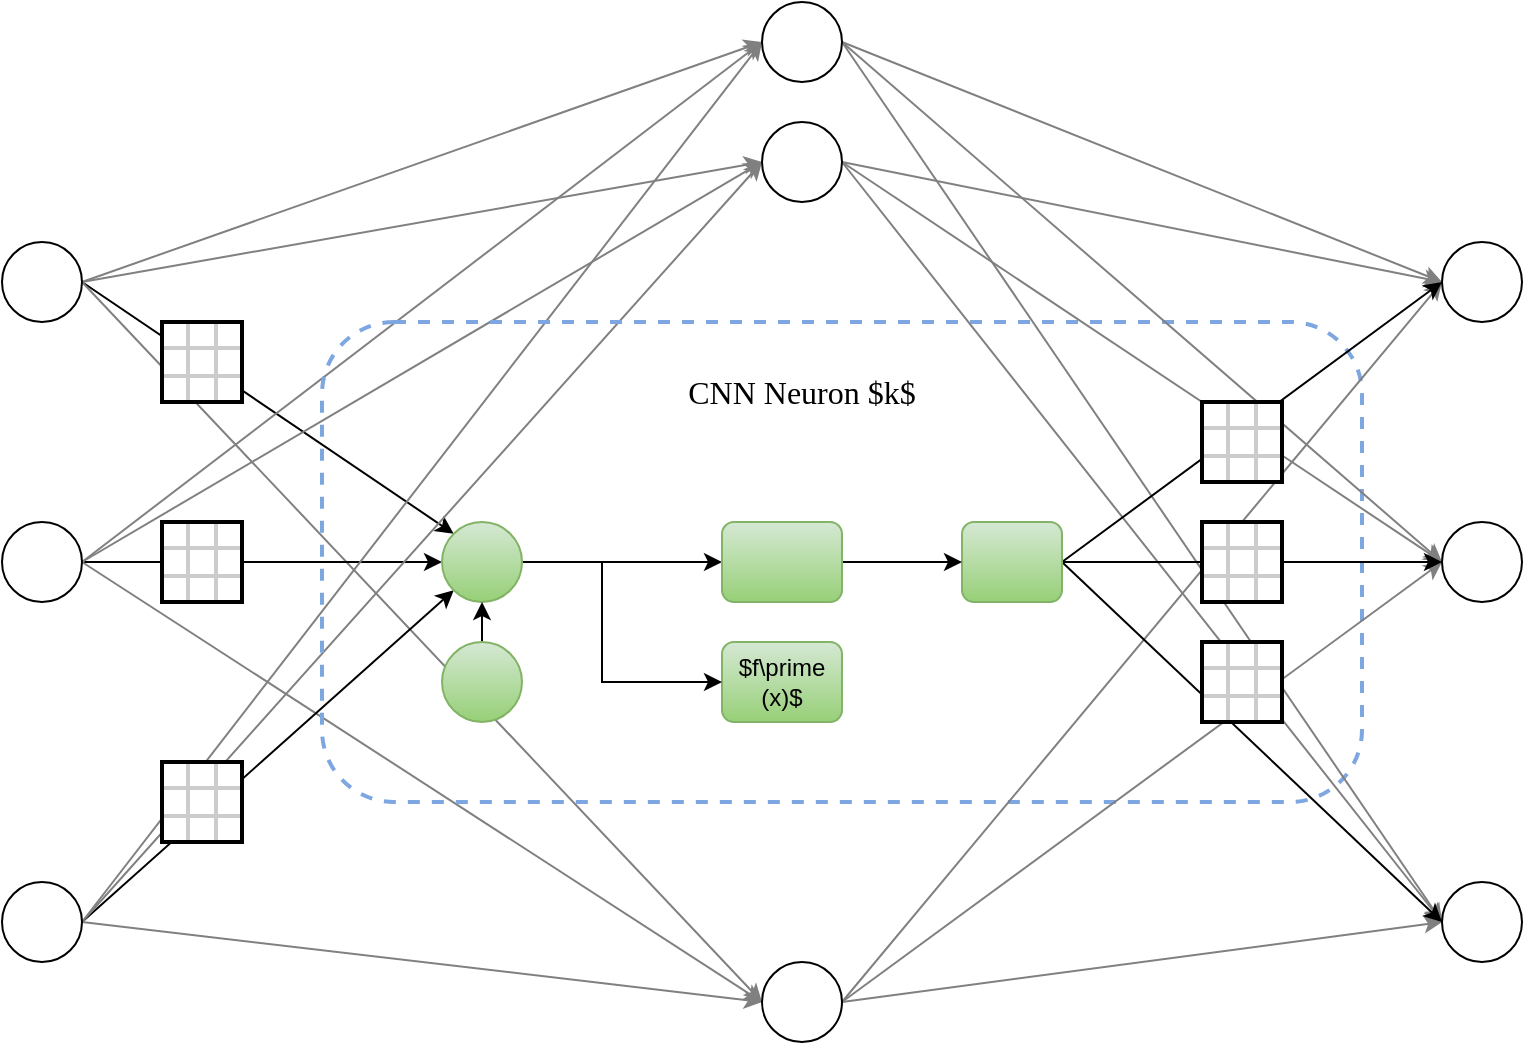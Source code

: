 <mxfile version="22.1.16" type="github">
  <diagram name="第 1 页" id="HHsCbOhWLAx_uhxe6TRV">
    <mxGraphModel dx="1422" dy="1868" grid="1" gridSize="10" guides="1" tooltips="1" connect="1" arrows="1" fold="1" page="1" pageScale="1" pageWidth="827" pageHeight="1169" math="1" shadow="0">
      <root>
        <mxCell id="0" />
        <mxCell id="1" parent="0" />
        <mxCell id="oy_fxyoAN_TUTj9ulkCC-134" style="rounded=0;orthogonalLoop=1;jettySize=auto;html=1;exitX=1;exitY=0.5;exitDx=0;exitDy=0;entryX=0;entryY=0;entryDx=0;entryDy=0;" edge="1" parent="1" source="oy_fxyoAN_TUTj9ulkCC-1" target="oy_fxyoAN_TUTj9ulkCC-119">
          <mxGeometry relative="1" as="geometry" />
        </mxCell>
        <mxCell id="oy_fxyoAN_TUTj9ulkCC-138" style="rounded=0;orthogonalLoop=1;jettySize=auto;html=1;exitX=1;exitY=0.5;exitDx=0;exitDy=0;entryX=0;entryY=0.5;entryDx=0;entryDy=0;strokeColor=#808080;" edge="1" parent="1" source="oy_fxyoAN_TUTj9ulkCC-1" target="oy_fxyoAN_TUTj9ulkCC-8">
          <mxGeometry relative="1" as="geometry" />
        </mxCell>
        <mxCell id="oy_fxyoAN_TUTj9ulkCC-140" style="edgeStyle=none;shape=connector;rounded=0;orthogonalLoop=1;jettySize=auto;html=1;exitX=1;exitY=0.5;exitDx=0;exitDy=0;entryX=0;entryY=0.5;entryDx=0;entryDy=0;labelBackgroundColor=default;strokeColor=#808080;align=center;verticalAlign=middle;fontFamily=Helvetica;fontSize=11;fontColor=default;endArrow=classic;" edge="1" parent="1" source="oy_fxyoAN_TUTj9ulkCC-1" target="oy_fxyoAN_TUTj9ulkCC-10">
          <mxGeometry relative="1" as="geometry" />
        </mxCell>
        <mxCell id="oy_fxyoAN_TUTj9ulkCC-141" style="edgeStyle=none;shape=connector;rounded=0;orthogonalLoop=1;jettySize=auto;html=1;exitX=1;exitY=0.5;exitDx=0;exitDy=0;entryX=0;entryY=0.5;entryDx=0;entryDy=0;labelBackgroundColor=default;strokeColor=#808080;align=center;verticalAlign=middle;fontFamily=Helvetica;fontSize=11;fontColor=default;endArrow=classic;" edge="1" parent="1" source="oy_fxyoAN_TUTj9ulkCC-1" target="oy_fxyoAN_TUTj9ulkCC-9">
          <mxGeometry relative="1" as="geometry" />
        </mxCell>
        <mxCell id="oy_fxyoAN_TUTj9ulkCC-1" value="" style="ellipse;whiteSpace=wrap;html=1;aspect=fixed;fillColor=none;" vertex="1" parent="1">
          <mxGeometry y="200" width="40" height="40" as="geometry" />
        </mxCell>
        <mxCell id="oy_fxyoAN_TUTj9ulkCC-135" style="edgeStyle=orthogonalEdgeStyle;rounded=0;orthogonalLoop=1;jettySize=auto;html=1;exitX=1;exitY=0.5;exitDx=0;exitDy=0;entryX=0;entryY=0.5;entryDx=0;entryDy=0;" edge="1" parent="1" source="oy_fxyoAN_TUTj9ulkCC-2" target="oy_fxyoAN_TUTj9ulkCC-119">
          <mxGeometry relative="1" as="geometry" />
        </mxCell>
        <mxCell id="oy_fxyoAN_TUTj9ulkCC-142" style="edgeStyle=none;shape=connector;rounded=0;orthogonalLoop=1;jettySize=auto;html=1;exitX=1;exitY=0.5;exitDx=0;exitDy=0;entryX=0;entryY=0.5;entryDx=0;entryDy=0;labelBackgroundColor=default;strokeColor=#808080;align=center;verticalAlign=middle;fontFamily=Helvetica;fontSize=11;fontColor=default;endArrow=classic;" edge="1" parent="1" source="oy_fxyoAN_TUTj9ulkCC-2" target="oy_fxyoAN_TUTj9ulkCC-10">
          <mxGeometry relative="1" as="geometry" />
        </mxCell>
        <mxCell id="oy_fxyoAN_TUTj9ulkCC-146" style="edgeStyle=none;shape=connector;rounded=0;orthogonalLoop=1;jettySize=auto;html=1;exitX=1;exitY=0.5;exitDx=0;exitDy=0;entryX=0;entryY=0.5;entryDx=0;entryDy=0;labelBackgroundColor=default;strokeColor=#808080;align=center;verticalAlign=middle;fontFamily=Helvetica;fontSize=11;fontColor=default;endArrow=classic;" edge="1" parent="1" source="oy_fxyoAN_TUTj9ulkCC-2" target="oy_fxyoAN_TUTj9ulkCC-8">
          <mxGeometry relative="1" as="geometry" />
        </mxCell>
        <mxCell id="oy_fxyoAN_TUTj9ulkCC-147" style="edgeStyle=none;shape=connector;rounded=0;orthogonalLoop=1;jettySize=auto;html=1;exitX=1;exitY=0.5;exitDx=0;exitDy=0;entryX=0;entryY=0.5;entryDx=0;entryDy=0;labelBackgroundColor=default;strokeColor=#808080;align=center;verticalAlign=middle;fontFamily=Helvetica;fontSize=11;fontColor=default;endArrow=classic;" edge="1" parent="1" source="oy_fxyoAN_TUTj9ulkCC-2" target="oy_fxyoAN_TUTj9ulkCC-9">
          <mxGeometry relative="1" as="geometry" />
        </mxCell>
        <mxCell id="oy_fxyoAN_TUTj9ulkCC-2" value="" style="ellipse;whiteSpace=wrap;html=1;aspect=fixed;fillColor=none;" vertex="1" parent="1">
          <mxGeometry y="340" width="40" height="40" as="geometry" />
        </mxCell>
        <mxCell id="oy_fxyoAN_TUTj9ulkCC-136" style="rounded=0;orthogonalLoop=1;jettySize=auto;html=1;exitX=1;exitY=0.5;exitDx=0;exitDy=0;entryX=0;entryY=1;entryDx=0;entryDy=0;" edge="1" parent="1" source="oy_fxyoAN_TUTj9ulkCC-3" target="oy_fxyoAN_TUTj9ulkCC-119">
          <mxGeometry relative="1" as="geometry" />
        </mxCell>
        <mxCell id="oy_fxyoAN_TUTj9ulkCC-143" style="edgeStyle=none;shape=connector;rounded=0;orthogonalLoop=1;jettySize=auto;html=1;exitX=1;exitY=0.5;exitDx=0;exitDy=0;entryX=0;entryY=0.5;entryDx=0;entryDy=0;labelBackgroundColor=default;strokeColor=#808080;align=center;verticalAlign=middle;fontFamily=Helvetica;fontSize=11;fontColor=default;endArrow=classic;" edge="1" parent="1" source="oy_fxyoAN_TUTj9ulkCC-3" target="oy_fxyoAN_TUTj9ulkCC-10">
          <mxGeometry relative="1" as="geometry" />
        </mxCell>
        <mxCell id="oy_fxyoAN_TUTj9ulkCC-144" style="edgeStyle=none;shape=connector;rounded=0;orthogonalLoop=1;jettySize=auto;html=1;exitX=1;exitY=0.5;exitDx=0;exitDy=0;entryX=0;entryY=0.5;entryDx=0;entryDy=0;labelBackgroundColor=default;strokeColor=#808080;align=center;verticalAlign=middle;fontFamily=Helvetica;fontSize=11;fontColor=default;endArrow=classic;" edge="1" parent="1" source="oy_fxyoAN_TUTj9ulkCC-3" target="oy_fxyoAN_TUTj9ulkCC-8">
          <mxGeometry relative="1" as="geometry" />
        </mxCell>
        <mxCell id="oy_fxyoAN_TUTj9ulkCC-145" style="edgeStyle=none;shape=connector;rounded=0;orthogonalLoop=1;jettySize=auto;html=1;exitX=1;exitY=0.5;exitDx=0;exitDy=0;entryX=0;entryY=0.5;entryDx=0;entryDy=0;labelBackgroundColor=default;strokeColor=#808080;align=center;verticalAlign=middle;fontFamily=Helvetica;fontSize=11;fontColor=default;endArrow=classic;" edge="1" parent="1" source="oy_fxyoAN_TUTj9ulkCC-3" target="oy_fxyoAN_TUTj9ulkCC-9">
          <mxGeometry relative="1" as="geometry" />
        </mxCell>
        <mxCell id="oy_fxyoAN_TUTj9ulkCC-3" value="" style="ellipse;whiteSpace=wrap;html=1;aspect=fixed;fillColor=none;" vertex="1" parent="1">
          <mxGeometry y="520" width="40" height="40" as="geometry" />
        </mxCell>
        <mxCell id="oy_fxyoAN_TUTj9ulkCC-7" value="" style="rounded=1;whiteSpace=wrap;html=1;dashed=1;fillColor=none;strokeColor=#7EA6E0;strokeWidth=2;" vertex="1" parent="1">
          <mxGeometry x="160" y="240" width="520" height="240" as="geometry" />
        </mxCell>
        <mxCell id="oy_fxyoAN_TUTj9ulkCC-148" style="edgeStyle=none;shape=connector;rounded=0;orthogonalLoop=1;jettySize=auto;html=1;exitX=1;exitY=0.5;exitDx=0;exitDy=0;entryX=0;entryY=0.5;entryDx=0;entryDy=0;labelBackgroundColor=default;strokeColor=#808080;align=center;verticalAlign=middle;fontFamily=Helvetica;fontSize=11;fontColor=default;endArrow=classic;" edge="1" parent="1" source="oy_fxyoAN_TUTj9ulkCC-8" target="oy_fxyoAN_TUTj9ulkCC-70">
          <mxGeometry relative="1" as="geometry" />
        </mxCell>
        <mxCell id="oy_fxyoAN_TUTj9ulkCC-149" style="edgeStyle=none;shape=connector;rounded=0;orthogonalLoop=1;jettySize=auto;html=1;exitX=1;exitY=0.5;exitDx=0;exitDy=0;entryX=0;entryY=0.5;entryDx=0;entryDy=0;labelBackgroundColor=default;strokeColor=#808080;align=center;verticalAlign=middle;fontFamily=Helvetica;fontSize=11;fontColor=default;endArrow=classic;" edge="1" parent="1" source="oy_fxyoAN_TUTj9ulkCC-8" target="oy_fxyoAN_TUTj9ulkCC-71">
          <mxGeometry relative="1" as="geometry" />
        </mxCell>
        <mxCell id="oy_fxyoAN_TUTj9ulkCC-150" style="edgeStyle=none;shape=connector;rounded=0;orthogonalLoop=1;jettySize=auto;html=1;exitX=1;exitY=0.5;exitDx=0;exitDy=0;entryX=0;entryY=0.5;entryDx=0;entryDy=0;labelBackgroundColor=default;strokeColor=#808080;align=center;verticalAlign=middle;fontFamily=Helvetica;fontSize=11;fontColor=default;endArrow=classic;" edge="1" parent="1" source="oy_fxyoAN_TUTj9ulkCC-8" target="oy_fxyoAN_TUTj9ulkCC-72">
          <mxGeometry relative="1" as="geometry" />
        </mxCell>
        <mxCell id="oy_fxyoAN_TUTj9ulkCC-8" value="" style="ellipse;whiteSpace=wrap;html=1;aspect=fixed;fillColor=none;" vertex="1" parent="1">
          <mxGeometry x="380" y="80" width="40" height="40" as="geometry" />
        </mxCell>
        <mxCell id="oy_fxyoAN_TUTj9ulkCC-151" style="edgeStyle=none;shape=connector;rounded=0;orthogonalLoop=1;jettySize=auto;html=1;exitX=1;exitY=0.5;exitDx=0;exitDy=0;entryX=0;entryY=0.5;entryDx=0;entryDy=0;labelBackgroundColor=default;strokeColor=#808080;align=center;verticalAlign=middle;fontFamily=Helvetica;fontSize=11;fontColor=default;endArrow=classic;" edge="1" parent="1" source="oy_fxyoAN_TUTj9ulkCC-9" target="oy_fxyoAN_TUTj9ulkCC-70">
          <mxGeometry relative="1" as="geometry" />
        </mxCell>
        <mxCell id="oy_fxyoAN_TUTj9ulkCC-152" style="edgeStyle=none;shape=connector;rounded=0;orthogonalLoop=1;jettySize=auto;html=1;exitX=1;exitY=0.5;exitDx=0;exitDy=0;entryX=0;entryY=0.5;entryDx=0;entryDy=0;labelBackgroundColor=default;strokeColor=#808080;align=center;verticalAlign=middle;fontFamily=Helvetica;fontSize=11;fontColor=default;endArrow=classic;" edge="1" parent="1" source="oy_fxyoAN_TUTj9ulkCC-9" target="oy_fxyoAN_TUTj9ulkCC-71">
          <mxGeometry relative="1" as="geometry" />
        </mxCell>
        <mxCell id="oy_fxyoAN_TUTj9ulkCC-153" style="edgeStyle=none;shape=connector;rounded=0;orthogonalLoop=1;jettySize=auto;html=1;exitX=1;exitY=0.5;exitDx=0;exitDy=0;entryX=0;entryY=0.5;entryDx=0;entryDy=0;labelBackgroundColor=default;strokeColor=#808080;align=center;verticalAlign=middle;fontFamily=Helvetica;fontSize=11;fontColor=default;endArrow=classic;" edge="1" parent="1" source="oy_fxyoAN_TUTj9ulkCC-9" target="oy_fxyoAN_TUTj9ulkCC-72">
          <mxGeometry relative="1" as="geometry" />
        </mxCell>
        <mxCell id="oy_fxyoAN_TUTj9ulkCC-9" value="" style="ellipse;whiteSpace=wrap;html=1;aspect=fixed;fillColor=none;" vertex="1" parent="1">
          <mxGeometry x="380" y="140" width="40" height="40" as="geometry" />
        </mxCell>
        <mxCell id="oy_fxyoAN_TUTj9ulkCC-154" style="edgeStyle=none;shape=connector;rounded=0;orthogonalLoop=1;jettySize=auto;html=1;exitX=1;exitY=0.5;exitDx=0;exitDy=0;entryX=0;entryY=0.5;entryDx=0;entryDy=0;labelBackgroundColor=default;strokeColor=#808080;align=center;verticalAlign=middle;fontFamily=Helvetica;fontSize=11;fontColor=default;endArrow=classic;" edge="1" parent="1" source="oy_fxyoAN_TUTj9ulkCC-10" target="oy_fxyoAN_TUTj9ulkCC-72">
          <mxGeometry relative="1" as="geometry" />
        </mxCell>
        <mxCell id="oy_fxyoAN_TUTj9ulkCC-155" style="edgeStyle=none;shape=connector;rounded=0;orthogonalLoop=1;jettySize=auto;html=1;exitX=1;exitY=0.5;exitDx=0;exitDy=0;entryX=0;entryY=0.5;entryDx=0;entryDy=0;labelBackgroundColor=default;strokeColor=#808080;align=center;verticalAlign=middle;fontFamily=Helvetica;fontSize=11;fontColor=default;endArrow=classic;" edge="1" parent="1" source="oy_fxyoAN_TUTj9ulkCC-10" target="oy_fxyoAN_TUTj9ulkCC-71">
          <mxGeometry relative="1" as="geometry" />
        </mxCell>
        <mxCell id="oy_fxyoAN_TUTj9ulkCC-156" style="edgeStyle=none;shape=connector;rounded=0;orthogonalLoop=1;jettySize=auto;html=1;exitX=1;exitY=0.5;exitDx=0;exitDy=0;entryX=0;entryY=0.5;entryDx=0;entryDy=0;labelBackgroundColor=default;strokeColor=#808080;align=center;verticalAlign=middle;fontFamily=Helvetica;fontSize=11;fontColor=default;endArrow=classic;" edge="1" parent="1" source="oy_fxyoAN_TUTj9ulkCC-10" target="oy_fxyoAN_TUTj9ulkCC-70">
          <mxGeometry relative="1" as="geometry" />
        </mxCell>
        <mxCell id="oy_fxyoAN_TUTj9ulkCC-10" value="" style="ellipse;whiteSpace=wrap;html=1;aspect=fixed;fillColor=none;" vertex="1" parent="1">
          <mxGeometry x="380" y="560" width="40" height="40" as="geometry" />
        </mxCell>
        <mxCell id="oy_fxyoAN_TUTj9ulkCC-39" value="" style="group;fillColor=default;" vertex="1" connectable="0" parent="1">
          <mxGeometry x="80" y="240" width="40" height="40" as="geometry" />
        </mxCell>
        <mxCell id="oy_fxyoAN_TUTj9ulkCC-25" value="" style="shape=table;startSize=0;container=1;collapsible=0;childLayout=tableLayout;fontSize=16;fillColor=none;strokeColor=#CCCCCC;strokeWidth=2;" vertex="1" parent="oy_fxyoAN_TUTj9ulkCC-39">
          <mxGeometry width="40" height="40" as="geometry" />
        </mxCell>
        <mxCell id="oy_fxyoAN_TUTj9ulkCC-26" value="" style="shape=tableRow;horizontal=0;startSize=0;swimlaneHead=0;swimlaneBody=0;strokeColor=#CCCCCC;top=0;left=0;bottom=0;right=0;collapsible=0;dropTarget=0;fillColor=none;points=[[0,0.5],[1,0.5]];portConstraint=eastwest;fontSize=16;strokeWidth=2;" vertex="1" parent="oy_fxyoAN_TUTj9ulkCC-25">
          <mxGeometry width="40" height="13" as="geometry" />
        </mxCell>
        <mxCell id="oy_fxyoAN_TUTj9ulkCC-27" value="" style="shape=partialRectangle;html=1;whiteSpace=wrap;connectable=0;strokeColor=#CCCCCC;overflow=hidden;fillColor=none;top=0;left=0;bottom=0;right=0;pointerEvents=1;fontSize=16;strokeWidth=2;" vertex="1" parent="oy_fxyoAN_TUTj9ulkCC-26">
          <mxGeometry width="13" height="13" as="geometry">
            <mxRectangle width="13" height="13" as="alternateBounds" />
          </mxGeometry>
        </mxCell>
        <mxCell id="oy_fxyoAN_TUTj9ulkCC-28" value="" style="shape=partialRectangle;html=1;whiteSpace=wrap;connectable=0;strokeColor=#CCCCCC;overflow=hidden;fillColor=none;top=0;left=0;bottom=0;right=0;pointerEvents=1;fontSize=16;strokeWidth=2;" vertex="1" parent="oy_fxyoAN_TUTj9ulkCC-26">
          <mxGeometry x="13" width="14" height="13" as="geometry">
            <mxRectangle width="14" height="13" as="alternateBounds" />
          </mxGeometry>
        </mxCell>
        <mxCell id="oy_fxyoAN_TUTj9ulkCC-29" value="" style="shape=partialRectangle;html=1;whiteSpace=wrap;connectable=0;strokeColor=#CCCCCC;overflow=hidden;fillColor=none;top=0;left=0;bottom=0;right=0;pointerEvents=1;fontSize=16;strokeWidth=2;" vertex="1" parent="oy_fxyoAN_TUTj9ulkCC-26">
          <mxGeometry x="27" width="13" height="13" as="geometry">
            <mxRectangle width="13" height="13" as="alternateBounds" />
          </mxGeometry>
        </mxCell>
        <mxCell id="oy_fxyoAN_TUTj9ulkCC-30" value="" style="shape=tableRow;horizontal=0;startSize=0;swimlaneHead=0;swimlaneBody=0;strokeColor=#CCCCCC;top=0;left=0;bottom=0;right=0;collapsible=0;dropTarget=0;fillColor=none;points=[[0,0.5],[1,0.5]];portConstraint=eastwest;fontSize=16;strokeWidth=2;" vertex="1" parent="oy_fxyoAN_TUTj9ulkCC-25">
          <mxGeometry y="13" width="40" height="14" as="geometry" />
        </mxCell>
        <mxCell id="oy_fxyoAN_TUTj9ulkCC-31" value="" style="shape=partialRectangle;html=1;whiteSpace=wrap;connectable=0;strokeColor=#CCCCCC;overflow=hidden;fillColor=none;top=0;left=0;bottom=0;right=0;pointerEvents=1;fontSize=16;strokeWidth=2;" vertex="1" parent="oy_fxyoAN_TUTj9ulkCC-30">
          <mxGeometry width="13" height="14" as="geometry">
            <mxRectangle width="13" height="14" as="alternateBounds" />
          </mxGeometry>
        </mxCell>
        <mxCell id="oy_fxyoAN_TUTj9ulkCC-32" value="" style="shape=partialRectangle;html=1;whiteSpace=wrap;connectable=0;strokeColor=#CCCCCC;overflow=hidden;fillColor=none;top=0;left=0;bottom=0;right=0;pointerEvents=1;fontSize=16;strokeWidth=2;" vertex="1" parent="oy_fxyoAN_TUTj9ulkCC-30">
          <mxGeometry x="13" width="14" height="14" as="geometry">
            <mxRectangle width="14" height="14" as="alternateBounds" />
          </mxGeometry>
        </mxCell>
        <mxCell id="oy_fxyoAN_TUTj9ulkCC-33" value="" style="shape=partialRectangle;html=1;whiteSpace=wrap;connectable=0;strokeColor=#CCCCCC;overflow=hidden;fillColor=none;top=0;left=0;bottom=0;right=0;pointerEvents=1;fontSize=16;strokeWidth=2;" vertex="1" parent="oy_fxyoAN_TUTj9ulkCC-30">
          <mxGeometry x="27" width="13" height="14" as="geometry">
            <mxRectangle width="13" height="14" as="alternateBounds" />
          </mxGeometry>
        </mxCell>
        <mxCell id="oy_fxyoAN_TUTj9ulkCC-34" value="" style="shape=tableRow;horizontal=0;startSize=0;swimlaneHead=0;swimlaneBody=0;strokeColor=#CCCCCC;top=0;left=0;bottom=0;right=0;collapsible=0;dropTarget=0;fillColor=none;points=[[0,0.5],[1,0.5]];portConstraint=eastwest;fontSize=16;strokeWidth=2;" vertex="1" parent="oy_fxyoAN_TUTj9ulkCC-25">
          <mxGeometry y="27" width="40" height="13" as="geometry" />
        </mxCell>
        <mxCell id="oy_fxyoAN_TUTj9ulkCC-35" value="" style="shape=partialRectangle;html=1;whiteSpace=wrap;connectable=0;strokeColor=#CCCCCC;overflow=hidden;fillColor=none;top=0;left=0;bottom=0;right=0;pointerEvents=1;fontSize=16;strokeWidth=2;" vertex="1" parent="oy_fxyoAN_TUTj9ulkCC-34">
          <mxGeometry width="13" height="13" as="geometry">
            <mxRectangle width="13" height="13" as="alternateBounds" />
          </mxGeometry>
        </mxCell>
        <mxCell id="oy_fxyoAN_TUTj9ulkCC-36" value="" style="shape=partialRectangle;html=1;whiteSpace=wrap;connectable=0;strokeColor=#CCCCCC;overflow=hidden;fillColor=none;top=0;left=0;bottom=0;right=0;pointerEvents=1;fontSize=16;strokeWidth=2;" vertex="1" parent="oy_fxyoAN_TUTj9ulkCC-34">
          <mxGeometry x="13" width="14" height="13" as="geometry">
            <mxRectangle width="14" height="13" as="alternateBounds" />
          </mxGeometry>
        </mxCell>
        <mxCell id="oy_fxyoAN_TUTj9ulkCC-37" value="" style="shape=partialRectangle;html=1;whiteSpace=wrap;connectable=0;strokeColor=#CCCCCC;overflow=hidden;fillColor=none;top=0;left=0;bottom=0;right=0;pointerEvents=1;fontSize=16;strokeWidth=2;" vertex="1" parent="oy_fxyoAN_TUTj9ulkCC-34">
          <mxGeometry x="27" width="13" height="13" as="geometry">
            <mxRectangle width="13" height="13" as="alternateBounds" />
          </mxGeometry>
        </mxCell>
        <mxCell id="oy_fxyoAN_TUTj9ulkCC-38" value="" style="whiteSpace=wrap;html=1;aspect=fixed;fillColor=none;strokeWidth=2;" vertex="1" parent="oy_fxyoAN_TUTj9ulkCC-39">
          <mxGeometry width="40" height="40" as="geometry" />
        </mxCell>
        <mxCell id="oy_fxyoAN_TUTj9ulkCC-40" value="" style="group;fillColor=default;" vertex="1" connectable="0" parent="1">
          <mxGeometry x="80" y="340" width="40" height="40" as="geometry" />
        </mxCell>
        <mxCell id="oy_fxyoAN_TUTj9ulkCC-41" value="" style="shape=table;startSize=0;container=1;collapsible=0;childLayout=tableLayout;fontSize=16;fillColor=none;strokeColor=#CCCCCC;strokeWidth=2;" vertex="1" parent="oy_fxyoAN_TUTj9ulkCC-40">
          <mxGeometry width="40" height="40" as="geometry" />
        </mxCell>
        <mxCell id="oy_fxyoAN_TUTj9ulkCC-42" value="" style="shape=tableRow;horizontal=0;startSize=0;swimlaneHead=0;swimlaneBody=0;strokeColor=#CCCCCC;top=0;left=0;bottom=0;right=0;collapsible=0;dropTarget=0;fillColor=none;points=[[0,0.5],[1,0.5]];portConstraint=eastwest;fontSize=16;strokeWidth=2;" vertex="1" parent="oy_fxyoAN_TUTj9ulkCC-41">
          <mxGeometry width="40" height="13" as="geometry" />
        </mxCell>
        <mxCell id="oy_fxyoAN_TUTj9ulkCC-43" value="" style="shape=partialRectangle;html=1;whiteSpace=wrap;connectable=0;strokeColor=#CCCCCC;overflow=hidden;fillColor=none;top=0;left=0;bottom=0;right=0;pointerEvents=1;fontSize=16;strokeWidth=2;" vertex="1" parent="oy_fxyoAN_TUTj9ulkCC-42">
          <mxGeometry width="13" height="13" as="geometry">
            <mxRectangle width="13" height="13" as="alternateBounds" />
          </mxGeometry>
        </mxCell>
        <mxCell id="oy_fxyoAN_TUTj9ulkCC-44" value="" style="shape=partialRectangle;html=1;whiteSpace=wrap;connectable=0;strokeColor=#CCCCCC;overflow=hidden;fillColor=none;top=0;left=0;bottom=0;right=0;pointerEvents=1;fontSize=16;strokeWidth=2;" vertex="1" parent="oy_fxyoAN_TUTj9ulkCC-42">
          <mxGeometry x="13" width="14" height="13" as="geometry">
            <mxRectangle width="14" height="13" as="alternateBounds" />
          </mxGeometry>
        </mxCell>
        <mxCell id="oy_fxyoAN_TUTj9ulkCC-45" value="" style="shape=partialRectangle;html=1;whiteSpace=wrap;connectable=0;strokeColor=#CCCCCC;overflow=hidden;fillColor=none;top=0;left=0;bottom=0;right=0;pointerEvents=1;fontSize=16;strokeWidth=2;" vertex="1" parent="oy_fxyoAN_TUTj9ulkCC-42">
          <mxGeometry x="27" width="13" height="13" as="geometry">
            <mxRectangle width="13" height="13" as="alternateBounds" />
          </mxGeometry>
        </mxCell>
        <mxCell id="oy_fxyoAN_TUTj9ulkCC-46" value="" style="shape=tableRow;horizontal=0;startSize=0;swimlaneHead=0;swimlaneBody=0;strokeColor=#CCCCCC;top=0;left=0;bottom=0;right=0;collapsible=0;dropTarget=0;fillColor=none;points=[[0,0.5],[1,0.5]];portConstraint=eastwest;fontSize=16;strokeWidth=2;" vertex="1" parent="oy_fxyoAN_TUTj9ulkCC-41">
          <mxGeometry y="13" width="40" height="14" as="geometry" />
        </mxCell>
        <mxCell id="oy_fxyoAN_TUTj9ulkCC-47" value="" style="shape=partialRectangle;html=1;whiteSpace=wrap;connectable=0;strokeColor=#CCCCCC;overflow=hidden;fillColor=none;top=0;left=0;bottom=0;right=0;pointerEvents=1;fontSize=16;strokeWidth=2;" vertex="1" parent="oy_fxyoAN_TUTj9ulkCC-46">
          <mxGeometry width="13" height="14" as="geometry">
            <mxRectangle width="13" height="14" as="alternateBounds" />
          </mxGeometry>
        </mxCell>
        <mxCell id="oy_fxyoAN_TUTj9ulkCC-48" value="" style="shape=partialRectangle;html=1;whiteSpace=wrap;connectable=0;strokeColor=#CCCCCC;overflow=hidden;fillColor=none;top=0;left=0;bottom=0;right=0;pointerEvents=1;fontSize=16;strokeWidth=2;" vertex="1" parent="oy_fxyoAN_TUTj9ulkCC-46">
          <mxGeometry x="13" width="14" height="14" as="geometry">
            <mxRectangle width="14" height="14" as="alternateBounds" />
          </mxGeometry>
        </mxCell>
        <mxCell id="oy_fxyoAN_TUTj9ulkCC-49" value="" style="shape=partialRectangle;html=1;whiteSpace=wrap;connectable=0;strokeColor=#CCCCCC;overflow=hidden;fillColor=none;top=0;left=0;bottom=0;right=0;pointerEvents=1;fontSize=16;strokeWidth=2;" vertex="1" parent="oy_fxyoAN_TUTj9ulkCC-46">
          <mxGeometry x="27" width="13" height="14" as="geometry">
            <mxRectangle width="13" height="14" as="alternateBounds" />
          </mxGeometry>
        </mxCell>
        <mxCell id="oy_fxyoAN_TUTj9ulkCC-50" value="" style="shape=tableRow;horizontal=0;startSize=0;swimlaneHead=0;swimlaneBody=0;strokeColor=#CCCCCC;top=0;left=0;bottom=0;right=0;collapsible=0;dropTarget=0;fillColor=none;points=[[0,0.5],[1,0.5]];portConstraint=eastwest;fontSize=16;strokeWidth=2;" vertex="1" parent="oy_fxyoAN_TUTj9ulkCC-41">
          <mxGeometry y="27" width="40" height="13" as="geometry" />
        </mxCell>
        <mxCell id="oy_fxyoAN_TUTj9ulkCC-51" value="" style="shape=partialRectangle;html=1;whiteSpace=wrap;connectable=0;strokeColor=#CCCCCC;overflow=hidden;fillColor=none;top=0;left=0;bottom=0;right=0;pointerEvents=1;fontSize=16;strokeWidth=2;" vertex="1" parent="oy_fxyoAN_TUTj9ulkCC-50">
          <mxGeometry width="13" height="13" as="geometry">
            <mxRectangle width="13" height="13" as="alternateBounds" />
          </mxGeometry>
        </mxCell>
        <mxCell id="oy_fxyoAN_TUTj9ulkCC-52" value="" style="shape=partialRectangle;html=1;whiteSpace=wrap;connectable=0;strokeColor=#CCCCCC;overflow=hidden;fillColor=none;top=0;left=0;bottom=0;right=0;pointerEvents=1;fontSize=16;strokeWidth=2;" vertex="1" parent="oy_fxyoAN_TUTj9ulkCC-50">
          <mxGeometry x="13" width="14" height="13" as="geometry">
            <mxRectangle width="14" height="13" as="alternateBounds" />
          </mxGeometry>
        </mxCell>
        <mxCell id="oy_fxyoAN_TUTj9ulkCC-53" value="" style="shape=partialRectangle;html=1;whiteSpace=wrap;connectable=0;strokeColor=#CCCCCC;overflow=hidden;fillColor=none;top=0;left=0;bottom=0;right=0;pointerEvents=1;fontSize=16;strokeWidth=2;" vertex="1" parent="oy_fxyoAN_TUTj9ulkCC-50">
          <mxGeometry x="27" width="13" height="13" as="geometry">
            <mxRectangle width="13" height="13" as="alternateBounds" />
          </mxGeometry>
        </mxCell>
        <mxCell id="oy_fxyoAN_TUTj9ulkCC-54" value="" style="whiteSpace=wrap;html=1;aspect=fixed;fillColor=none;strokeWidth=2;" vertex="1" parent="oy_fxyoAN_TUTj9ulkCC-40">
          <mxGeometry width="40" height="40" as="geometry" />
        </mxCell>
        <mxCell id="oy_fxyoAN_TUTj9ulkCC-55" value="" style="group;fillColor=default;" vertex="1" connectable="0" parent="1">
          <mxGeometry x="80" y="460" width="40" height="40" as="geometry" />
        </mxCell>
        <mxCell id="oy_fxyoAN_TUTj9ulkCC-56" value="" style="shape=table;startSize=0;container=1;collapsible=0;childLayout=tableLayout;fontSize=16;fillColor=none;strokeColor=#CCCCCC;strokeWidth=2;" vertex="1" parent="oy_fxyoAN_TUTj9ulkCC-55">
          <mxGeometry width="40" height="40" as="geometry" />
        </mxCell>
        <mxCell id="oy_fxyoAN_TUTj9ulkCC-57" value="" style="shape=tableRow;horizontal=0;startSize=0;swimlaneHead=0;swimlaneBody=0;strokeColor=#CCCCCC;top=0;left=0;bottom=0;right=0;collapsible=0;dropTarget=0;fillColor=none;points=[[0,0.5],[1,0.5]];portConstraint=eastwest;fontSize=16;strokeWidth=2;" vertex="1" parent="oy_fxyoAN_TUTj9ulkCC-56">
          <mxGeometry width="40" height="13" as="geometry" />
        </mxCell>
        <mxCell id="oy_fxyoAN_TUTj9ulkCC-58" value="" style="shape=partialRectangle;html=1;whiteSpace=wrap;connectable=0;strokeColor=#CCCCCC;overflow=hidden;fillColor=none;top=0;left=0;bottom=0;right=0;pointerEvents=1;fontSize=16;strokeWidth=2;" vertex="1" parent="oy_fxyoAN_TUTj9ulkCC-57">
          <mxGeometry width="13" height="13" as="geometry">
            <mxRectangle width="13" height="13" as="alternateBounds" />
          </mxGeometry>
        </mxCell>
        <mxCell id="oy_fxyoAN_TUTj9ulkCC-59" value="" style="shape=partialRectangle;html=1;whiteSpace=wrap;connectable=0;strokeColor=#CCCCCC;overflow=hidden;fillColor=none;top=0;left=0;bottom=0;right=0;pointerEvents=1;fontSize=16;strokeWidth=2;" vertex="1" parent="oy_fxyoAN_TUTj9ulkCC-57">
          <mxGeometry x="13" width="14" height="13" as="geometry">
            <mxRectangle width="14" height="13" as="alternateBounds" />
          </mxGeometry>
        </mxCell>
        <mxCell id="oy_fxyoAN_TUTj9ulkCC-60" value="" style="shape=partialRectangle;html=1;whiteSpace=wrap;connectable=0;strokeColor=#CCCCCC;overflow=hidden;fillColor=none;top=0;left=0;bottom=0;right=0;pointerEvents=1;fontSize=16;strokeWidth=2;" vertex="1" parent="oy_fxyoAN_TUTj9ulkCC-57">
          <mxGeometry x="27" width="13" height="13" as="geometry">
            <mxRectangle width="13" height="13" as="alternateBounds" />
          </mxGeometry>
        </mxCell>
        <mxCell id="oy_fxyoAN_TUTj9ulkCC-61" value="" style="shape=tableRow;horizontal=0;startSize=0;swimlaneHead=0;swimlaneBody=0;strokeColor=#CCCCCC;top=0;left=0;bottom=0;right=0;collapsible=0;dropTarget=0;fillColor=none;points=[[0,0.5],[1,0.5]];portConstraint=eastwest;fontSize=16;strokeWidth=2;" vertex="1" parent="oy_fxyoAN_TUTj9ulkCC-56">
          <mxGeometry y="13" width="40" height="14" as="geometry" />
        </mxCell>
        <mxCell id="oy_fxyoAN_TUTj9ulkCC-62" value="" style="shape=partialRectangle;html=1;whiteSpace=wrap;connectable=0;strokeColor=#CCCCCC;overflow=hidden;fillColor=none;top=0;left=0;bottom=0;right=0;pointerEvents=1;fontSize=16;strokeWidth=2;" vertex="1" parent="oy_fxyoAN_TUTj9ulkCC-61">
          <mxGeometry width="13" height="14" as="geometry">
            <mxRectangle width="13" height="14" as="alternateBounds" />
          </mxGeometry>
        </mxCell>
        <mxCell id="oy_fxyoAN_TUTj9ulkCC-63" value="" style="shape=partialRectangle;html=1;whiteSpace=wrap;connectable=0;strokeColor=#CCCCCC;overflow=hidden;fillColor=none;top=0;left=0;bottom=0;right=0;pointerEvents=1;fontSize=16;strokeWidth=2;" vertex="1" parent="oy_fxyoAN_TUTj9ulkCC-61">
          <mxGeometry x="13" width="14" height="14" as="geometry">
            <mxRectangle width="14" height="14" as="alternateBounds" />
          </mxGeometry>
        </mxCell>
        <mxCell id="oy_fxyoAN_TUTj9ulkCC-64" value="" style="shape=partialRectangle;html=1;whiteSpace=wrap;connectable=0;strokeColor=#CCCCCC;overflow=hidden;fillColor=none;top=0;left=0;bottom=0;right=0;pointerEvents=1;fontSize=16;strokeWidth=2;" vertex="1" parent="oy_fxyoAN_TUTj9ulkCC-61">
          <mxGeometry x="27" width="13" height="14" as="geometry">
            <mxRectangle width="13" height="14" as="alternateBounds" />
          </mxGeometry>
        </mxCell>
        <mxCell id="oy_fxyoAN_TUTj9ulkCC-65" value="" style="shape=tableRow;horizontal=0;startSize=0;swimlaneHead=0;swimlaneBody=0;strokeColor=#CCCCCC;top=0;left=0;bottom=0;right=0;collapsible=0;dropTarget=0;fillColor=none;points=[[0,0.5],[1,0.5]];portConstraint=eastwest;fontSize=16;strokeWidth=2;" vertex="1" parent="oy_fxyoAN_TUTj9ulkCC-56">
          <mxGeometry y="27" width="40" height="13" as="geometry" />
        </mxCell>
        <mxCell id="oy_fxyoAN_TUTj9ulkCC-66" value="" style="shape=partialRectangle;html=1;whiteSpace=wrap;connectable=0;strokeColor=#CCCCCC;overflow=hidden;fillColor=none;top=0;left=0;bottom=0;right=0;pointerEvents=1;fontSize=16;strokeWidth=2;" vertex="1" parent="oy_fxyoAN_TUTj9ulkCC-65">
          <mxGeometry width="13" height="13" as="geometry">
            <mxRectangle width="13" height="13" as="alternateBounds" />
          </mxGeometry>
        </mxCell>
        <mxCell id="oy_fxyoAN_TUTj9ulkCC-67" value="" style="shape=partialRectangle;html=1;whiteSpace=wrap;connectable=0;strokeColor=#CCCCCC;overflow=hidden;fillColor=none;top=0;left=0;bottom=0;right=0;pointerEvents=1;fontSize=16;strokeWidth=2;" vertex="1" parent="oy_fxyoAN_TUTj9ulkCC-65">
          <mxGeometry x="13" width="14" height="13" as="geometry">
            <mxRectangle width="14" height="13" as="alternateBounds" />
          </mxGeometry>
        </mxCell>
        <mxCell id="oy_fxyoAN_TUTj9ulkCC-68" value="" style="shape=partialRectangle;html=1;whiteSpace=wrap;connectable=0;strokeColor=#CCCCCC;overflow=hidden;fillColor=none;top=0;left=0;bottom=0;right=0;pointerEvents=1;fontSize=16;strokeWidth=2;" vertex="1" parent="oy_fxyoAN_TUTj9ulkCC-65">
          <mxGeometry x="27" width="13" height="13" as="geometry">
            <mxRectangle width="13" height="13" as="alternateBounds" />
          </mxGeometry>
        </mxCell>
        <mxCell id="oy_fxyoAN_TUTj9ulkCC-69" value="" style="whiteSpace=wrap;html=1;aspect=fixed;fillColor=none;strokeWidth=2;" vertex="1" parent="oy_fxyoAN_TUTj9ulkCC-55">
          <mxGeometry width="40" height="40" as="geometry" />
        </mxCell>
        <mxCell id="oy_fxyoAN_TUTj9ulkCC-70" value="" style="ellipse;whiteSpace=wrap;html=1;aspect=fixed;flipH=1;flipV=1;fillColor=none;" vertex="1" parent="1">
          <mxGeometry x="720" y="200" width="40" height="40" as="geometry" />
        </mxCell>
        <mxCell id="oy_fxyoAN_TUTj9ulkCC-71" value="" style="ellipse;whiteSpace=wrap;html=1;aspect=fixed;flipH=1;flipV=1;fillColor=none;" vertex="1" parent="1">
          <mxGeometry x="720" y="340" width="40" height="40" as="geometry" />
        </mxCell>
        <mxCell id="oy_fxyoAN_TUTj9ulkCC-72" value="" style="ellipse;whiteSpace=wrap;html=1;aspect=fixed;flipH=1;flipV=1;fillColor=none;" vertex="1" parent="1">
          <mxGeometry x="720" y="520" width="40" height="40" as="geometry" />
        </mxCell>
        <mxCell id="oy_fxyoAN_TUTj9ulkCC-123" value="" style="edgeStyle=orthogonalEdgeStyle;rounded=0;orthogonalLoop=1;jettySize=auto;html=1;" edge="1" parent="1" source="oy_fxyoAN_TUTj9ulkCC-119" target="oy_fxyoAN_TUTj9ulkCC-122">
          <mxGeometry relative="1" as="geometry" />
        </mxCell>
        <mxCell id="oy_fxyoAN_TUTj9ulkCC-119" value="" style="ellipse;whiteSpace=wrap;html=1;aspect=fixed;fillColor=#d5e8d4;gradientColor=#97d077;strokeColor=#82b366;" vertex="1" parent="1">
          <mxGeometry x="220" y="340" width="40" height="40" as="geometry" />
        </mxCell>
        <mxCell id="oy_fxyoAN_TUTj9ulkCC-137" style="edgeStyle=orthogonalEdgeStyle;rounded=0;orthogonalLoop=1;jettySize=auto;html=1;exitX=0.5;exitY=0;exitDx=0;exitDy=0;entryX=0.5;entryY=1;entryDx=0;entryDy=0;" edge="1" parent="1" source="oy_fxyoAN_TUTj9ulkCC-120" target="oy_fxyoAN_TUTj9ulkCC-119">
          <mxGeometry relative="1" as="geometry" />
        </mxCell>
        <mxCell id="oy_fxyoAN_TUTj9ulkCC-120" value="" style="ellipse;whiteSpace=wrap;html=1;aspect=fixed;fillColor=#d5e8d4;gradientColor=#97d077;strokeColor=#82b366;" vertex="1" parent="1">
          <mxGeometry x="220" y="400" width="40" height="40" as="geometry" />
        </mxCell>
        <mxCell id="oy_fxyoAN_TUTj9ulkCC-131" style="rounded=0;orthogonalLoop=1;jettySize=auto;html=1;exitX=1;exitY=0.5;exitDx=0;exitDy=0;entryX=0;entryY=0.5;entryDx=0;entryDy=0;" edge="1" parent="1" source="oy_fxyoAN_TUTj9ulkCC-121" target="oy_fxyoAN_TUTj9ulkCC-70">
          <mxGeometry relative="1" as="geometry" />
        </mxCell>
        <mxCell id="oy_fxyoAN_TUTj9ulkCC-132" style="edgeStyle=orthogonalEdgeStyle;rounded=0;orthogonalLoop=1;jettySize=auto;html=1;exitX=1;exitY=0.5;exitDx=0;exitDy=0;entryX=0;entryY=0.5;entryDx=0;entryDy=0;" edge="1" parent="1" source="oy_fxyoAN_TUTj9ulkCC-121" target="oy_fxyoAN_TUTj9ulkCC-71">
          <mxGeometry relative="1" as="geometry" />
        </mxCell>
        <mxCell id="oy_fxyoAN_TUTj9ulkCC-133" style="rounded=0;orthogonalLoop=1;jettySize=auto;html=1;exitX=1;exitY=0.5;exitDx=0;exitDy=0;entryX=0;entryY=0.5;entryDx=0;entryDy=0;" edge="1" parent="1" source="oy_fxyoAN_TUTj9ulkCC-121" target="oy_fxyoAN_TUTj9ulkCC-72">
          <mxGeometry relative="1" as="geometry" />
        </mxCell>
        <mxCell id="oy_fxyoAN_TUTj9ulkCC-121" value="" style="rounded=1;whiteSpace=wrap;html=1;fillColor=#d5e8d4;gradientColor=#97d077;strokeColor=#82b366;" vertex="1" parent="1">
          <mxGeometry x="480" y="340" width="50" height="40" as="geometry" />
        </mxCell>
        <mxCell id="oy_fxyoAN_TUTj9ulkCC-127" value="" style="edgeStyle=orthogonalEdgeStyle;rounded=0;orthogonalLoop=1;jettySize=auto;html=1;" edge="1" parent="1" source="oy_fxyoAN_TUTj9ulkCC-122" target="oy_fxyoAN_TUTj9ulkCC-121">
          <mxGeometry relative="1" as="geometry" />
        </mxCell>
        <mxCell id="oy_fxyoAN_TUTj9ulkCC-122" value="" style="rounded=1;whiteSpace=wrap;html=1;fillColor=#d5e8d4;gradientColor=#97d077;strokeColor=#82b366;" vertex="1" parent="1">
          <mxGeometry x="360" y="340" width="60" height="40" as="geometry" />
        </mxCell>
        <mxCell id="oy_fxyoAN_TUTj9ulkCC-124" value="$f\prime (x)$" style="rounded=1;whiteSpace=wrap;html=1;fillColor=#d5e8d4;gradientColor=#97d077;strokeColor=#82b366;" vertex="1" parent="1">
          <mxGeometry x="360" y="400" width="60" height="40" as="geometry" />
        </mxCell>
        <mxCell id="oy_fxyoAN_TUTj9ulkCC-125" value="" style="edgeStyle=segmentEdgeStyle;endArrow=none;html=1;curved=0;rounded=0;endSize=8;startSize=6;exitX=0;exitY=0.5;exitDx=0;exitDy=0;exitPerimeter=0;startArrow=classic;startFill=1;endFill=0;jumpSize=0;" edge="1" parent="1" source="oy_fxyoAN_TUTj9ulkCC-124">
          <mxGeometry width="50" height="50" relative="1" as="geometry">
            <mxPoint x="350" y="430" as="sourcePoint" />
            <mxPoint x="300" y="360" as="targetPoint" />
          </mxGeometry>
        </mxCell>
        <mxCell id="oy_fxyoAN_TUTj9ulkCC-73" value="" style="group;flipH=1;flipV=1;fillColor=default;" vertex="1" connectable="0" parent="1">
          <mxGeometry x="600" y="280" width="40" height="40" as="geometry" />
        </mxCell>
        <mxCell id="oy_fxyoAN_TUTj9ulkCC-74" value="" style="shape=table;startSize=0;container=1;collapsible=0;childLayout=tableLayout;fontSize=16;fillColor=none;strokeColor=#CCCCCC;strokeWidth=2;" vertex="1" parent="oy_fxyoAN_TUTj9ulkCC-73">
          <mxGeometry width="40" height="40" as="geometry" />
        </mxCell>
        <mxCell id="oy_fxyoAN_TUTj9ulkCC-75" value="" style="shape=tableRow;horizontal=0;startSize=0;swimlaneHead=0;swimlaneBody=0;strokeColor=#CCCCCC;top=0;left=0;bottom=0;right=0;collapsible=0;dropTarget=0;fillColor=none;points=[[0,0.5],[1,0.5]];portConstraint=eastwest;fontSize=16;strokeWidth=2;" vertex="1" parent="oy_fxyoAN_TUTj9ulkCC-74">
          <mxGeometry width="40" height="13" as="geometry" />
        </mxCell>
        <mxCell id="oy_fxyoAN_TUTj9ulkCC-76" value="" style="shape=partialRectangle;html=1;whiteSpace=wrap;connectable=0;strokeColor=#CCCCCC;overflow=hidden;fillColor=none;top=0;left=0;bottom=0;right=0;pointerEvents=1;fontSize=16;strokeWidth=2;" vertex="1" parent="oy_fxyoAN_TUTj9ulkCC-75">
          <mxGeometry width="13" height="13" as="geometry">
            <mxRectangle width="13" height="13" as="alternateBounds" />
          </mxGeometry>
        </mxCell>
        <mxCell id="oy_fxyoAN_TUTj9ulkCC-77" value="" style="shape=partialRectangle;html=1;whiteSpace=wrap;connectable=0;strokeColor=#CCCCCC;overflow=hidden;fillColor=none;top=0;left=0;bottom=0;right=0;pointerEvents=1;fontSize=16;strokeWidth=2;" vertex="1" parent="oy_fxyoAN_TUTj9ulkCC-75">
          <mxGeometry x="13" width="14" height="13" as="geometry">
            <mxRectangle width="14" height="13" as="alternateBounds" />
          </mxGeometry>
        </mxCell>
        <mxCell id="oy_fxyoAN_TUTj9ulkCC-78" value="" style="shape=partialRectangle;html=1;whiteSpace=wrap;connectable=0;strokeColor=#CCCCCC;overflow=hidden;fillColor=none;top=0;left=0;bottom=0;right=0;pointerEvents=1;fontSize=16;strokeWidth=2;" vertex="1" parent="oy_fxyoAN_TUTj9ulkCC-75">
          <mxGeometry x="27" width="13" height="13" as="geometry">
            <mxRectangle width="13" height="13" as="alternateBounds" />
          </mxGeometry>
        </mxCell>
        <mxCell id="oy_fxyoAN_TUTj9ulkCC-79" value="" style="shape=tableRow;horizontal=0;startSize=0;swimlaneHead=0;swimlaneBody=0;strokeColor=#CCCCCC;top=0;left=0;bottom=0;right=0;collapsible=0;dropTarget=0;fillColor=none;points=[[0,0.5],[1,0.5]];portConstraint=eastwest;fontSize=16;strokeWidth=2;" vertex="1" parent="oy_fxyoAN_TUTj9ulkCC-74">
          <mxGeometry y="13" width="40" height="14" as="geometry" />
        </mxCell>
        <mxCell id="oy_fxyoAN_TUTj9ulkCC-80" value="" style="shape=partialRectangle;html=1;whiteSpace=wrap;connectable=0;strokeColor=#CCCCCC;overflow=hidden;fillColor=none;top=0;left=0;bottom=0;right=0;pointerEvents=1;fontSize=16;strokeWidth=2;" vertex="1" parent="oy_fxyoAN_TUTj9ulkCC-79">
          <mxGeometry width="13" height="14" as="geometry">
            <mxRectangle width="13" height="14" as="alternateBounds" />
          </mxGeometry>
        </mxCell>
        <mxCell id="oy_fxyoAN_TUTj9ulkCC-81" value="" style="shape=partialRectangle;html=1;whiteSpace=wrap;connectable=0;strokeColor=#CCCCCC;overflow=hidden;fillColor=none;top=0;left=0;bottom=0;right=0;pointerEvents=1;fontSize=16;strokeWidth=2;" vertex="1" parent="oy_fxyoAN_TUTj9ulkCC-79">
          <mxGeometry x="13" width="14" height="14" as="geometry">
            <mxRectangle width="14" height="14" as="alternateBounds" />
          </mxGeometry>
        </mxCell>
        <mxCell id="oy_fxyoAN_TUTj9ulkCC-82" value="" style="shape=partialRectangle;html=1;whiteSpace=wrap;connectable=0;strokeColor=#CCCCCC;overflow=hidden;fillColor=none;top=0;left=0;bottom=0;right=0;pointerEvents=1;fontSize=16;strokeWidth=2;" vertex="1" parent="oy_fxyoAN_TUTj9ulkCC-79">
          <mxGeometry x="27" width="13" height="14" as="geometry">
            <mxRectangle width="13" height="14" as="alternateBounds" />
          </mxGeometry>
        </mxCell>
        <mxCell id="oy_fxyoAN_TUTj9ulkCC-83" value="" style="shape=tableRow;horizontal=0;startSize=0;swimlaneHead=0;swimlaneBody=0;strokeColor=#CCCCCC;top=0;left=0;bottom=0;right=0;collapsible=0;dropTarget=0;fillColor=none;points=[[0,0.5],[1,0.5]];portConstraint=eastwest;fontSize=16;strokeWidth=2;" vertex="1" parent="oy_fxyoAN_TUTj9ulkCC-74">
          <mxGeometry y="27" width="40" height="13" as="geometry" />
        </mxCell>
        <mxCell id="oy_fxyoAN_TUTj9ulkCC-84" value="" style="shape=partialRectangle;html=1;whiteSpace=wrap;connectable=0;strokeColor=#CCCCCC;overflow=hidden;fillColor=none;top=0;left=0;bottom=0;right=0;pointerEvents=1;fontSize=16;strokeWidth=2;" vertex="1" parent="oy_fxyoAN_TUTj9ulkCC-83">
          <mxGeometry width="13" height="13" as="geometry">
            <mxRectangle width="13" height="13" as="alternateBounds" />
          </mxGeometry>
        </mxCell>
        <mxCell id="oy_fxyoAN_TUTj9ulkCC-85" value="" style="shape=partialRectangle;html=1;whiteSpace=wrap;connectable=0;strokeColor=#CCCCCC;overflow=hidden;fillColor=none;top=0;left=0;bottom=0;right=0;pointerEvents=1;fontSize=16;strokeWidth=2;" vertex="1" parent="oy_fxyoAN_TUTj9ulkCC-83">
          <mxGeometry x="13" width="14" height="13" as="geometry">
            <mxRectangle width="14" height="13" as="alternateBounds" />
          </mxGeometry>
        </mxCell>
        <mxCell id="oy_fxyoAN_TUTj9ulkCC-86" value="" style="shape=partialRectangle;html=1;whiteSpace=wrap;connectable=0;strokeColor=#CCCCCC;overflow=hidden;fillColor=none;top=0;left=0;bottom=0;right=0;pointerEvents=1;fontSize=16;strokeWidth=2;" vertex="1" parent="oy_fxyoAN_TUTj9ulkCC-83">
          <mxGeometry x="27" width="13" height="13" as="geometry">
            <mxRectangle width="13" height="13" as="alternateBounds" />
          </mxGeometry>
        </mxCell>
        <mxCell id="oy_fxyoAN_TUTj9ulkCC-87" value="" style="whiteSpace=wrap;html=1;aspect=fixed;fillColor=none;strokeWidth=2;" vertex="1" parent="oy_fxyoAN_TUTj9ulkCC-73">
          <mxGeometry width="40" height="40" as="geometry" />
        </mxCell>
        <mxCell id="oy_fxyoAN_TUTj9ulkCC-88" value="" style="group;flipH=1;flipV=1;fillColor=default;" vertex="1" connectable="0" parent="1">
          <mxGeometry x="600" y="340" width="40" height="40" as="geometry" />
        </mxCell>
        <mxCell id="oy_fxyoAN_TUTj9ulkCC-89" value="" style="shape=table;startSize=0;container=1;collapsible=0;childLayout=tableLayout;fontSize=16;fillColor=none;strokeColor=#CCCCCC;strokeWidth=2;" vertex="1" parent="oy_fxyoAN_TUTj9ulkCC-88">
          <mxGeometry width="40" height="40" as="geometry" />
        </mxCell>
        <mxCell id="oy_fxyoAN_TUTj9ulkCC-90" value="" style="shape=tableRow;horizontal=0;startSize=0;swimlaneHead=0;swimlaneBody=0;strokeColor=#CCCCCC;top=0;left=0;bottom=0;right=0;collapsible=0;dropTarget=0;fillColor=none;points=[[0,0.5],[1,0.5]];portConstraint=eastwest;fontSize=16;strokeWidth=2;" vertex="1" parent="oy_fxyoAN_TUTj9ulkCC-89">
          <mxGeometry width="40" height="13" as="geometry" />
        </mxCell>
        <mxCell id="oy_fxyoAN_TUTj9ulkCC-91" value="" style="shape=partialRectangle;html=1;whiteSpace=wrap;connectable=0;strokeColor=#CCCCCC;overflow=hidden;fillColor=none;top=0;left=0;bottom=0;right=0;pointerEvents=1;fontSize=16;strokeWidth=2;" vertex="1" parent="oy_fxyoAN_TUTj9ulkCC-90">
          <mxGeometry width="13" height="13" as="geometry">
            <mxRectangle width="13" height="13" as="alternateBounds" />
          </mxGeometry>
        </mxCell>
        <mxCell id="oy_fxyoAN_TUTj9ulkCC-92" value="" style="shape=partialRectangle;html=1;whiteSpace=wrap;connectable=0;strokeColor=#CCCCCC;overflow=hidden;fillColor=none;top=0;left=0;bottom=0;right=0;pointerEvents=1;fontSize=16;strokeWidth=2;" vertex="1" parent="oy_fxyoAN_TUTj9ulkCC-90">
          <mxGeometry x="13" width="14" height="13" as="geometry">
            <mxRectangle width="14" height="13" as="alternateBounds" />
          </mxGeometry>
        </mxCell>
        <mxCell id="oy_fxyoAN_TUTj9ulkCC-93" value="" style="shape=partialRectangle;html=1;whiteSpace=wrap;connectable=0;strokeColor=#CCCCCC;overflow=hidden;fillColor=none;top=0;left=0;bottom=0;right=0;pointerEvents=1;fontSize=16;strokeWidth=2;" vertex="1" parent="oy_fxyoAN_TUTj9ulkCC-90">
          <mxGeometry x="27" width="13" height="13" as="geometry">
            <mxRectangle width="13" height="13" as="alternateBounds" />
          </mxGeometry>
        </mxCell>
        <mxCell id="oy_fxyoAN_TUTj9ulkCC-94" value="" style="shape=tableRow;horizontal=0;startSize=0;swimlaneHead=0;swimlaneBody=0;strokeColor=#CCCCCC;top=0;left=0;bottom=0;right=0;collapsible=0;dropTarget=0;fillColor=none;points=[[0,0.5],[1,0.5]];portConstraint=eastwest;fontSize=16;strokeWidth=2;" vertex="1" parent="oy_fxyoAN_TUTj9ulkCC-89">
          <mxGeometry y="13" width="40" height="14" as="geometry" />
        </mxCell>
        <mxCell id="oy_fxyoAN_TUTj9ulkCC-95" value="" style="shape=partialRectangle;html=1;whiteSpace=wrap;connectable=0;strokeColor=#CCCCCC;overflow=hidden;fillColor=none;top=0;left=0;bottom=0;right=0;pointerEvents=1;fontSize=16;strokeWidth=2;" vertex="1" parent="oy_fxyoAN_TUTj9ulkCC-94">
          <mxGeometry width="13" height="14" as="geometry">
            <mxRectangle width="13" height="14" as="alternateBounds" />
          </mxGeometry>
        </mxCell>
        <mxCell id="oy_fxyoAN_TUTj9ulkCC-96" value="" style="shape=partialRectangle;html=1;whiteSpace=wrap;connectable=0;strokeColor=#CCCCCC;overflow=hidden;fillColor=none;top=0;left=0;bottom=0;right=0;pointerEvents=1;fontSize=16;strokeWidth=2;" vertex="1" parent="oy_fxyoAN_TUTj9ulkCC-94">
          <mxGeometry x="13" width="14" height="14" as="geometry">
            <mxRectangle width="14" height="14" as="alternateBounds" />
          </mxGeometry>
        </mxCell>
        <mxCell id="oy_fxyoAN_TUTj9ulkCC-97" value="" style="shape=partialRectangle;html=1;whiteSpace=wrap;connectable=0;strokeColor=#CCCCCC;overflow=hidden;fillColor=none;top=0;left=0;bottom=0;right=0;pointerEvents=1;fontSize=16;strokeWidth=2;" vertex="1" parent="oy_fxyoAN_TUTj9ulkCC-94">
          <mxGeometry x="27" width="13" height="14" as="geometry">
            <mxRectangle width="13" height="14" as="alternateBounds" />
          </mxGeometry>
        </mxCell>
        <mxCell id="oy_fxyoAN_TUTj9ulkCC-98" value="" style="shape=tableRow;horizontal=0;startSize=0;swimlaneHead=0;swimlaneBody=0;strokeColor=#CCCCCC;top=0;left=0;bottom=0;right=0;collapsible=0;dropTarget=0;fillColor=none;points=[[0,0.5],[1,0.5]];portConstraint=eastwest;fontSize=16;strokeWidth=2;" vertex="1" parent="oy_fxyoAN_TUTj9ulkCC-89">
          <mxGeometry y="27" width="40" height="13" as="geometry" />
        </mxCell>
        <mxCell id="oy_fxyoAN_TUTj9ulkCC-99" value="" style="shape=partialRectangle;html=1;whiteSpace=wrap;connectable=0;strokeColor=#CCCCCC;overflow=hidden;fillColor=none;top=0;left=0;bottom=0;right=0;pointerEvents=1;fontSize=16;strokeWidth=2;" vertex="1" parent="oy_fxyoAN_TUTj9ulkCC-98">
          <mxGeometry width="13" height="13" as="geometry">
            <mxRectangle width="13" height="13" as="alternateBounds" />
          </mxGeometry>
        </mxCell>
        <mxCell id="oy_fxyoAN_TUTj9ulkCC-100" value="" style="shape=partialRectangle;html=1;whiteSpace=wrap;connectable=0;strokeColor=#CCCCCC;overflow=hidden;fillColor=none;top=0;left=0;bottom=0;right=0;pointerEvents=1;fontSize=16;strokeWidth=2;" vertex="1" parent="oy_fxyoAN_TUTj9ulkCC-98">
          <mxGeometry x="13" width="14" height="13" as="geometry">
            <mxRectangle width="14" height="13" as="alternateBounds" />
          </mxGeometry>
        </mxCell>
        <mxCell id="oy_fxyoAN_TUTj9ulkCC-101" value="" style="shape=partialRectangle;html=1;whiteSpace=wrap;connectable=0;strokeColor=#CCCCCC;overflow=hidden;fillColor=none;top=0;left=0;bottom=0;right=0;pointerEvents=1;fontSize=16;strokeWidth=2;" vertex="1" parent="oy_fxyoAN_TUTj9ulkCC-98">
          <mxGeometry x="27" width="13" height="13" as="geometry">
            <mxRectangle width="13" height="13" as="alternateBounds" />
          </mxGeometry>
        </mxCell>
        <mxCell id="oy_fxyoAN_TUTj9ulkCC-102" value="" style="whiteSpace=wrap;html=1;aspect=fixed;fillColor=none;strokeWidth=2;" vertex="1" parent="oy_fxyoAN_TUTj9ulkCC-88">
          <mxGeometry width="40" height="40" as="geometry" />
        </mxCell>
        <mxCell id="oy_fxyoAN_TUTj9ulkCC-103" value="" style="group;flipH=1;flipV=1;fillColor=default;" vertex="1" connectable="0" parent="1">
          <mxGeometry x="600" y="400" width="40" height="40" as="geometry" />
        </mxCell>
        <mxCell id="oy_fxyoAN_TUTj9ulkCC-104" value="" style="shape=table;startSize=0;container=1;collapsible=0;childLayout=tableLayout;fontSize=16;fillColor=none;strokeColor=#CCCCCC;strokeWidth=2;" vertex="1" parent="oy_fxyoAN_TUTj9ulkCC-103">
          <mxGeometry width="40" height="40" as="geometry" />
        </mxCell>
        <mxCell id="oy_fxyoAN_TUTj9ulkCC-105" value="" style="shape=tableRow;horizontal=0;startSize=0;swimlaneHead=0;swimlaneBody=0;strokeColor=#CCCCCC;top=0;left=0;bottom=0;right=0;collapsible=0;dropTarget=0;fillColor=none;points=[[0,0.5],[1,0.5]];portConstraint=eastwest;fontSize=16;strokeWidth=2;" vertex="1" parent="oy_fxyoAN_TUTj9ulkCC-104">
          <mxGeometry width="40" height="13" as="geometry" />
        </mxCell>
        <mxCell id="oy_fxyoAN_TUTj9ulkCC-106" value="" style="shape=partialRectangle;html=1;whiteSpace=wrap;connectable=0;strokeColor=#CCCCCC;overflow=hidden;fillColor=none;top=0;left=0;bottom=0;right=0;pointerEvents=1;fontSize=16;strokeWidth=2;" vertex="1" parent="oy_fxyoAN_TUTj9ulkCC-105">
          <mxGeometry width="13" height="13" as="geometry">
            <mxRectangle width="13" height="13" as="alternateBounds" />
          </mxGeometry>
        </mxCell>
        <mxCell id="oy_fxyoAN_TUTj9ulkCC-107" value="" style="shape=partialRectangle;html=1;whiteSpace=wrap;connectable=0;strokeColor=#CCCCCC;overflow=hidden;fillColor=none;top=0;left=0;bottom=0;right=0;pointerEvents=1;fontSize=16;strokeWidth=2;" vertex="1" parent="oy_fxyoAN_TUTj9ulkCC-105">
          <mxGeometry x="13" width="14" height="13" as="geometry">
            <mxRectangle width="14" height="13" as="alternateBounds" />
          </mxGeometry>
        </mxCell>
        <mxCell id="oy_fxyoAN_TUTj9ulkCC-108" value="" style="shape=partialRectangle;html=1;whiteSpace=wrap;connectable=0;strokeColor=#CCCCCC;overflow=hidden;fillColor=none;top=0;left=0;bottom=0;right=0;pointerEvents=1;fontSize=16;strokeWidth=2;" vertex="1" parent="oy_fxyoAN_TUTj9ulkCC-105">
          <mxGeometry x="27" width="13" height="13" as="geometry">
            <mxRectangle width="13" height="13" as="alternateBounds" />
          </mxGeometry>
        </mxCell>
        <mxCell id="oy_fxyoAN_TUTj9ulkCC-109" value="" style="shape=tableRow;horizontal=0;startSize=0;swimlaneHead=0;swimlaneBody=0;strokeColor=#CCCCCC;top=0;left=0;bottom=0;right=0;collapsible=0;dropTarget=0;fillColor=none;points=[[0,0.5],[1,0.5]];portConstraint=eastwest;fontSize=16;strokeWidth=2;" vertex="1" parent="oy_fxyoAN_TUTj9ulkCC-104">
          <mxGeometry y="13" width="40" height="14" as="geometry" />
        </mxCell>
        <mxCell id="oy_fxyoAN_TUTj9ulkCC-110" value="" style="shape=partialRectangle;html=1;whiteSpace=wrap;connectable=0;strokeColor=#CCCCCC;overflow=hidden;fillColor=none;top=0;left=0;bottom=0;right=0;pointerEvents=1;fontSize=16;strokeWidth=2;" vertex="1" parent="oy_fxyoAN_TUTj9ulkCC-109">
          <mxGeometry width="13" height="14" as="geometry">
            <mxRectangle width="13" height="14" as="alternateBounds" />
          </mxGeometry>
        </mxCell>
        <mxCell id="oy_fxyoAN_TUTj9ulkCC-111" value="" style="shape=partialRectangle;html=1;whiteSpace=wrap;connectable=0;strokeColor=#CCCCCC;overflow=hidden;fillColor=none;top=0;left=0;bottom=0;right=0;pointerEvents=1;fontSize=16;strokeWidth=2;" vertex="1" parent="oy_fxyoAN_TUTj9ulkCC-109">
          <mxGeometry x="13" width="14" height="14" as="geometry">
            <mxRectangle width="14" height="14" as="alternateBounds" />
          </mxGeometry>
        </mxCell>
        <mxCell id="oy_fxyoAN_TUTj9ulkCC-112" value="" style="shape=partialRectangle;html=1;whiteSpace=wrap;connectable=0;strokeColor=#CCCCCC;overflow=hidden;fillColor=none;top=0;left=0;bottom=0;right=0;pointerEvents=1;fontSize=16;strokeWidth=2;" vertex="1" parent="oy_fxyoAN_TUTj9ulkCC-109">
          <mxGeometry x="27" width="13" height="14" as="geometry">
            <mxRectangle width="13" height="14" as="alternateBounds" />
          </mxGeometry>
        </mxCell>
        <mxCell id="oy_fxyoAN_TUTj9ulkCC-113" value="" style="shape=tableRow;horizontal=0;startSize=0;swimlaneHead=0;swimlaneBody=0;strokeColor=#CCCCCC;top=0;left=0;bottom=0;right=0;collapsible=0;dropTarget=0;fillColor=none;points=[[0,0.5],[1,0.5]];portConstraint=eastwest;fontSize=16;strokeWidth=2;" vertex="1" parent="oy_fxyoAN_TUTj9ulkCC-104">
          <mxGeometry y="27" width="40" height="13" as="geometry" />
        </mxCell>
        <mxCell id="oy_fxyoAN_TUTj9ulkCC-114" value="" style="shape=partialRectangle;html=1;whiteSpace=wrap;connectable=0;strokeColor=#CCCCCC;overflow=hidden;fillColor=none;top=0;left=0;bottom=0;right=0;pointerEvents=1;fontSize=16;strokeWidth=2;" vertex="1" parent="oy_fxyoAN_TUTj9ulkCC-113">
          <mxGeometry width="13" height="13" as="geometry">
            <mxRectangle width="13" height="13" as="alternateBounds" />
          </mxGeometry>
        </mxCell>
        <mxCell id="oy_fxyoAN_TUTj9ulkCC-115" value="" style="shape=partialRectangle;html=1;whiteSpace=wrap;connectable=0;strokeColor=#CCCCCC;overflow=hidden;fillColor=none;top=0;left=0;bottom=0;right=0;pointerEvents=1;fontSize=16;strokeWidth=2;" vertex="1" parent="oy_fxyoAN_TUTj9ulkCC-113">
          <mxGeometry x="13" width="14" height="13" as="geometry">
            <mxRectangle width="14" height="13" as="alternateBounds" />
          </mxGeometry>
        </mxCell>
        <mxCell id="oy_fxyoAN_TUTj9ulkCC-116" value="" style="shape=partialRectangle;html=1;whiteSpace=wrap;connectable=0;strokeColor=#CCCCCC;overflow=hidden;fillColor=none;top=0;left=0;bottom=0;right=0;pointerEvents=1;fontSize=16;strokeWidth=2;" vertex="1" parent="oy_fxyoAN_TUTj9ulkCC-113">
          <mxGeometry x="27" width="13" height="13" as="geometry">
            <mxRectangle width="13" height="13" as="alternateBounds" />
          </mxGeometry>
        </mxCell>
        <mxCell id="oy_fxyoAN_TUTj9ulkCC-117" value="" style="whiteSpace=wrap;html=1;aspect=fixed;fillColor=none;strokeWidth=2;" vertex="1" parent="oy_fxyoAN_TUTj9ulkCC-103">
          <mxGeometry width="40" height="40" as="geometry" />
        </mxCell>
        <mxCell id="oy_fxyoAN_TUTj9ulkCC-157" value="&lt;font style=&quot;font-size: 16px;&quot; face=&quot;Times New Roman&quot;&gt;CNN Neuron $k$&lt;/font&gt;" style="text;html=1;strokeColor=none;fillColor=none;align=center;verticalAlign=middle;whiteSpace=wrap;rounded=0;fontSize=11;fontFamily=Helvetica;fontColor=default;" vertex="1" parent="1">
          <mxGeometry x="340" y="260" width="120" height="30" as="geometry" />
        </mxCell>
      </root>
    </mxGraphModel>
  </diagram>
</mxfile>
